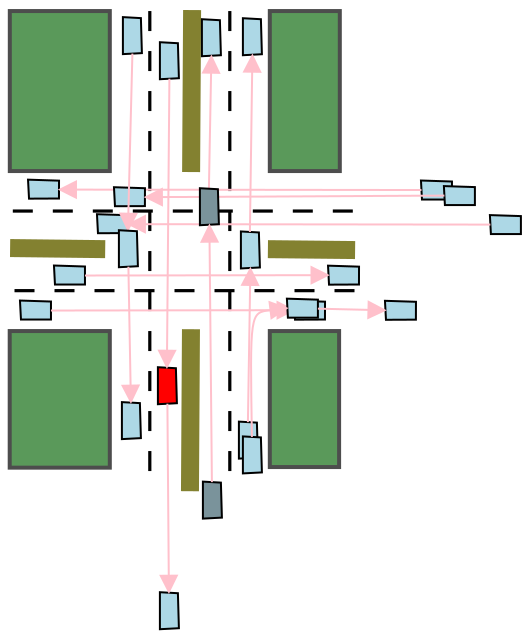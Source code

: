 <?xml version="1.0" encoding="UTF-8"?>
<dia:diagram xmlns:dia="http://www.lysator.liu.se/~alla/dia/">
  <dia:layer name="Background" visible="true">
    <dia:object type="Standard - Line" version="0" id="O0">
      <dia:attribute name="obj_pos">
        <dia:point val="10.985,0.005"/>
      </dia:attribute>
      <dia:attribute name="obj_bb">
        <dia:rectangle val="10.905,-0.075;11.065,23.085"/>
      </dia:attribute>
      <dia:attribute name="conn_endpoints">
        <dia:point val="10.985,0.005"/>
        <dia:point val="10.985,23.005"/>
      </dia:attribute>
      <dia:attribute name="numcp">
        <dia:int val="1"/>
      </dia:attribute>
      <dia:attribute name="line_width">
        <dia:real val="0.16"/>
      </dia:attribute>
      <dia:attribute name="line_style">
        <dia:enum val="1"/>
      </dia:attribute>
    </dia:object>
    <dia:object type="Standard - Line" version="0" id="O1">
      <dia:attribute name="obj_pos">
        <dia:point val="0.135,10.005"/>
      </dia:attribute>
      <dia:attribute name="obj_bb">
        <dia:rectangle val="0.055,9.925;17.215,10.085"/>
      </dia:attribute>
      <dia:attribute name="conn_endpoints">
        <dia:point val="0.135,10.005"/>
        <dia:point val="17.135,10.005"/>
      </dia:attribute>
      <dia:attribute name="numcp">
        <dia:int val="1"/>
      </dia:attribute>
      <dia:attribute name="line_width">
        <dia:real val="0.16"/>
      </dia:attribute>
      <dia:attribute name="line_style">
        <dia:enum val="1"/>
      </dia:attribute>
    </dia:object>
    <dia:object type="Standard - Line" version="0" id="O2">
      <dia:attribute name="obj_pos">
        <dia:point val="6.985,0.005"/>
      </dia:attribute>
      <dia:attribute name="obj_bb">
        <dia:rectangle val="6.905,-0.075;7.065,23.085"/>
      </dia:attribute>
      <dia:attribute name="conn_endpoints">
        <dia:point val="6.985,0.005"/>
        <dia:point val="6.985,23.005"/>
      </dia:attribute>
      <dia:attribute name="numcp">
        <dia:int val="1"/>
      </dia:attribute>
      <dia:attribute name="line_width">
        <dia:real val="0.16"/>
      </dia:attribute>
      <dia:attribute name="line_style">
        <dia:enum val="1"/>
      </dia:attribute>
    </dia:object>
    <dia:object type="Standard - Line" version="0" id="O3">
      <dia:attribute name="obj_pos">
        <dia:point val="0.22,13.985"/>
      </dia:attribute>
      <dia:attribute name="obj_bb">
        <dia:rectangle val="0.14,13.905;17.3,14.065"/>
      </dia:attribute>
      <dia:attribute name="conn_endpoints">
        <dia:point val="0.22,13.985"/>
        <dia:point val="17.22,13.985"/>
      </dia:attribute>
      <dia:attribute name="numcp">
        <dia:int val="1"/>
      </dia:attribute>
      <dia:attribute name="line_width">
        <dia:real val="0.16"/>
      </dia:attribute>
      <dia:attribute name="line_style">
        <dia:enum val="1"/>
      </dia:attribute>
    </dia:object>
    <dia:object type="Standard - Box" version="0" id="O4">
      <dia:attribute name="obj_pos">
        <dia:point val="-0.015,0.005"/>
      </dia:attribute>
      <dia:attribute name="obj_bb">
        <dia:rectangle val="-0.115,-0.095;5.085,8.105"/>
      </dia:attribute>
      <dia:attribute name="elem_corner">
        <dia:point val="-0.015,0.005"/>
      </dia:attribute>
      <dia:attribute name="elem_width">
        <dia:real val="5"/>
      </dia:attribute>
      <dia:attribute name="elem_height">
        <dia:real val="8"/>
      </dia:attribute>
      <dia:attribute name="border_width">
        <dia:real val="0.2"/>
      </dia:attribute>
      <dia:attribute name="border_color">
        <dia:color val="#4d4d4d"/>
      </dia:attribute>
      <dia:attribute name="inner_color">
        <dia:color val="#5a995a"/>
      </dia:attribute>
      <dia:attribute name="show_background">
        <dia:boolean val="true"/>
      </dia:attribute>
    </dia:object>
    <dia:object type="Standard - Box" version="0" id="O5">
      <dia:attribute name="obj_pos">
        <dia:point val="-0.02,16.005"/>
      </dia:attribute>
      <dia:attribute name="obj_bb">
        <dia:rectangle val="-0.12,15.905;5.085,22.935"/>
      </dia:attribute>
      <dia:attribute name="elem_corner">
        <dia:point val="-0.02,16.005"/>
      </dia:attribute>
      <dia:attribute name="elem_width">
        <dia:real val="5.005"/>
      </dia:attribute>
      <dia:attribute name="elem_height">
        <dia:real val="6.83"/>
      </dia:attribute>
      <dia:attribute name="border_width">
        <dia:real val="0.2"/>
      </dia:attribute>
      <dia:attribute name="border_color">
        <dia:color val="#4d4d4d"/>
      </dia:attribute>
      <dia:attribute name="inner_color">
        <dia:color val="#5a995a"/>
      </dia:attribute>
      <dia:attribute name="show_background">
        <dia:boolean val="true"/>
      </dia:attribute>
    </dia:object>
    <dia:object type="Standard - Box" version="0" id="O6">
      <dia:attribute name="obj_pos">
        <dia:point val="12.985,16.005"/>
      </dia:attribute>
      <dia:attribute name="obj_bb">
        <dia:rectangle val="12.885,15.905;16.55,22.905"/>
      </dia:attribute>
      <dia:attribute name="elem_corner">
        <dia:point val="12.985,16.005"/>
      </dia:attribute>
      <dia:attribute name="elem_width">
        <dia:real val="3.465"/>
      </dia:attribute>
      <dia:attribute name="elem_height">
        <dia:real val="6.8"/>
      </dia:attribute>
      <dia:attribute name="border_width">
        <dia:real val="0.2"/>
      </dia:attribute>
      <dia:attribute name="border_color">
        <dia:color val="#4d4d4d"/>
      </dia:attribute>
      <dia:attribute name="inner_color">
        <dia:color val="#5a995a"/>
      </dia:attribute>
      <dia:attribute name="show_background">
        <dia:boolean val="true"/>
      </dia:attribute>
    </dia:object>
    <dia:object type="Standard - Box" version="0" id="O7">
      <dia:attribute name="obj_pos">
        <dia:point val="12.985,0.005"/>
      </dia:attribute>
      <dia:attribute name="obj_bb">
        <dia:rectangle val="12.885,-0.095;16.585,8.105"/>
      </dia:attribute>
      <dia:attribute name="elem_corner">
        <dia:point val="12.985,0.005"/>
      </dia:attribute>
      <dia:attribute name="elem_width">
        <dia:real val="3.5"/>
      </dia:attribute>
      <dia:attribute name="elem_height">
        <dia:real val="8"/>
      </dia:attribute>
      <dia:attribute name="border_width">
        <dia:real val="0.2"/>
      </dia:attribute>
      <dia:attribute name="border_color">
        <dia:color val="#4d4d4d"/>
      </dia:attribute>
      <dia:attribute name="inner_color">
        <dia:color val="#5a995a"/>
      </dia:attribute>
      <dia:attribute name="show_background">
        <dia:boolean val="true"/>
      </dia:attribute>
    </dia:object>
    <dia:group>
      <dia:object type="Standard - Line" version="0" id="O8">
        <dia:attribute name="obj_pos">
          <dia:point val="12.89,11.91"/>
        </dia:attribute>
        <dia:attribute name="obj_bb">
          <dia:rectangle val="12.435,11.455;17.705,12.41"/>
        </dia:attribute>
        <dia:attribute name="conn_endpoints">
          <dia:point val="12.89,11.91"/>
          <dia:point val="17.25,11.955"/>
        </dia:attribute>
        <dia:attribute name="numcp">
          <dia:int val="1"/>
        </dia:attribute>
        <dia:attribute name="line_color">
          <dia:color val="#838130"/>
        </dia:attribute>
        <dia:attribute name="line_width">
          <dia:real val="0.9"/>
        </dia:attribute>
      </dia:object>
      <dia:object type="Standard - Line" version="0" id="O9">
        <dia:attribute name="obj_pos">
          <dia:point val="0,11.855"/>
        </dia:attribute>
        <dia:attribute name="obj_bb">
          <dia:rectangle val="-0.455,11.4;5.21,12.365"/>
        </dia:attribute>
        <dia:attribute name="conn_endpoints">
          <dia:point val="0,11.855"/>
          <dia:point val="4.755,11.91"/>
        </dia:attribute>
        <dia:attribute name="numcp">
          <dia:int val="1"/>
        </dia:attribute>
        <dia:attribute name="line_color">
          <dia:color val="#838130"/>
        </dia:attribute>
        <dia:attribute name="line_width">
          <dia:real val="0.9"/>
        </dia:attribute>
      </dia:object>
      <dia:object type="Standard - Line" version="0" id="O10">
        <dia:attribute name="obj_pos">
          <dia:point val="9.1,-0.045"/>
        </dia:attribute>
        <dia:attribute name="obj_bb">
          <dia:rectangle val="8.597,-0.498;9.553,8.508"/>
        </dia:attribute>
        <dia:attribute name="conn_endpoints">
          <dia:point val="9.1,-0.045"/>
          <dia:point val="9.05,8.055"/>
        </dia:attribute>
        <dia:attribute name="numcp">
          <dia:int val="1"/>
        </dia:attribute>
        <dia:attribute name="line_color">
          <dia:color val="#838130"/>
        </dia:attribute>
        <dia:attribute name="line_width">
          <dia:real val="0.9"/>
        </dia:attribute>
      </dia:object>
      <dia:object type="Standard - Line" version="0" id="O11">
        <dia:attribute name="obj_pos">
          <dia:point val="9.043,15.913"/>
        </dia:attribute>
        <dia:attribute name="obj_bb">
          <dia:rectangle val="8.54,15.46;9.496,24.466"/>
        </dia:attribute>
        <dia:attribute name="conn_endpoints">
          <dia:point val="9.043,15.913"/>
          <dia:point val="8.993,24.013"/>
        </dia:attribute>
        <dia:attribute name="numcp">
          <dia:int val="1"/>
        </dia:attribute>
        <dia:attribute name="line_color">
          <dia:color val="#838130"/>
        </dia:attribute>
        <dia:attribute name="line_width">
          <dia:real val="0.9"/>
        </dia:attribute>
      </dia:object>
    </dia:group>
  </dia:layer>
  <dia:layer name="east-west" visible="true">
    <dia:object type="Standard - Polygon" version="0" id="O12">
      <dia:attribute name="obj_pos">
        <dia:point val="2.043,14.529"/>
      </dia:attribute>
      <dia:attribute name="obj_bb">
        <dia:rectangle val="0.44,14.428;2.093,15.479"/>
      </dia:attribute>
      <dia:attribute name="poly_points">
        <dia:point val="2.043,14.529"/>
        <dia:point val="2.043,15.429"/>
        <dia:point val="0.543,15.429"/>
        <dia:point val="0.493,14.479"/>
      </dia:attribute>
      <dia:attribute name="inner_color">
        <dia:color val="#add8e6"/>
      </dia:attribute>
      <dia:attribute name="show_background">
        <dia:boolean val="true"/>
      </dia:attribute>
    </dia:object>
    <dia:object type="Standard - Polygon" version="0" id="O13">
      <dia:attribute name="obj_pos">
        <dia:point val="15.746,14.536"/>
      </dia:attribute>
      <dia:attribute name="obj_bb">
        <dia:rectangle val="14.143,14.434;15.796,15.486"/>
      </dia:attribute>
      <dia:attribute name="poly_points">
        <dia:point val="15.746,14.536"/>
        <dia:point val="15.743,15.429"/>
        <dia:point val="14.246,15.436"/>
        <dia:point val="14.196,14.486"/>
      </dia:attribute>
      <dia:attribute name="inner_color">
        <dia:color val="#add8e6"/>
      </dia:attribute>
      <dia:attribute name="show_background">
        <dia:boolean val="true"/>
      </dia:attribute>
    </dia:object>
    <dia:object type="Standard - Line" version="0" id="O14">
      <dia:attribute name="obj_pos">
        <dia:point val="2.043,14.979"/>
      </dia:attribute>
      <dia:attribute name="obj_bb">
        <dia:rectangle val="1.993,14.161;14.272,15.761"/>
      </dia:attribute>
      <dia:attribute name="conn_endpoints">
        <dia:point val="2.043,14.979"/>
        <dia:point val="14.221,14.961"/>
      </dia:attribute>
      <dia:attribute name="numcp">
        <dia:int val="1"/>
      </dia:attribute>
      <dia:attribute name="line_color">
        <dia:color val="#ffc0cb"/>
      </dia:attribute>
      <dia:attribute name="end_arrow">
        <dia:enum val="3"/>
      </dia:attribute>
      <dia:attribute name="end_arrow_length">
        <dia:real val="0.8"/>
      </dia:attribute>
      <dia:attribute name="end_arrow_width">
        <dia:real val="0.8"/>
      </dia:attribute>
      <dia:connections>
        <dia:connection handle="0" to="O12" connection="1"/>
        <dia:connection handle="1" to="O13" connection="5"/>
      </dia:connections>
    </dia:object>
    <dia:object type="Standard - Polygon" version="0" id="O15">
      <dia:attribute name="obj_pos">
        <dia:point val="3.743,12.778"/>
      </dia:attribute>
      <dia:attribute name="obj_bb">
        <dia:rectangle val="2.14,12.677;3.793,13.728"/>
      </dia:attribute>
      <dia:attribute name="poly_points">
        <dia:point val="3.743,12.778"/>
        <dia:point val="3.743,13.678"/>
        <dia:point val="2.243,13.678"/>
        <dia:point val="2.193,12.728"/>
      </dia:attribute>
      <dia:attribute name="inner_color">
        <dia:color val="#add8e6"/>
      </dia:attribute>
      <dia:attribute name="show_background">
        <dia:boolean val="true"/>
      </dia:attribute>
    </dia:object>
    <dia:object type="Standard - Polygon" version="0" id="O16">
      <dia:attribute name="obj_pos">
        <dia:point val="17.446,12.785"/>
      </dia:attribute>
      <dia:attribute name="obj_bb">
        <dia:rectangle val="15.843,12.683;17.496,13.735"/>
      </dia:attribute>
      <dia:attribute name="poly_points">
        <dia:point val="17.446,12.785"/>
        <dia:point val="17.443,13.678"/>
        <dia:point val="15.946,13.685"/>
        <dia:point val="15.896,12.735"/>
      </dia:attribute>
      <dia:attribute name="inner_color">
        <dia:color val="#add8e6"/>
      </dia:attribute>
      <dia:attribute name="show_background">
        <dia:boolean val="true"/>
      </dia:attribute>
    </dia:object>
    <dia:object type="Standard - Line" version="0" id="O17">
      <dia:attribute name="obj_pos">
        <dia:point val="3.743,13.228"/>
      </dia:attribute>
      <dia:attribute name="obj_bb">
        <dia:rectangle val="3.693,12.41;15.972,14.01"/>
      </dia:attribute>
      <dia:attribute name="conn_endpoints">
        <dia:point val="3.743,13.228"/>
        <dia:point val="15.921,13.21"/>
      </dia:attribute>
      <dia:attribute name="numcp">
        <dia:int val="1"/>
      </dia:attribute>
      <dia:attribute name="line_color">
        <dia:color val="#ffc0cb"/>
      </dia:attribute>
      <dia:attribute name="end_arrow">
        <dia:enum val="3"/>
      </dia:attribute>
      <dia:attribute name="end_arrow_length">
        <dia:real val="0.8"/>
      </dia:attribute>
      <dia:attribute name="end_arrow_width">
        <dia:real val="0.8"/>
      </dia:attribute>
      <dia:connections>
        <dia:connection handle="0" to="O15" connection="1"/>
        <dia:connection handle="1" to="O16" connection="5"/>
      </dia:connections>
    </dia:object>
    <dia:object type="Standard - Polygon" version="0" id="O18">
      <dia:attribute name="obj_pos">
        <dia:point val="22.093,8.528"/>
      </dia:attribute>
      <dia:attribute name="obj_bb">
        <dia:rectangle val="20.49,8.427;22.143,9.478"/>
      </dia:attribute>
      <dia:attribute name="poly_points">
        <dia:point val="22.093,8.528"/>
        <dia:point val="22.093,9.428"/>
        <dia:point val="20.593,9.428"/>
        <dia:point val="20.543,8.478"/>
      </dia:attribute>
      <dia:attribute name="inner_color">
        <dia:color val="#add8e6"/>
      </dia:attribute>
      <dia:attribute name="show_background">
        <dia:boolean val="true"/>
      </dia:attribute>
    </dia:object>
    <dia:object type="Standard - Polygon" version="0" id="O19">
      <dia:attribute name="obj_pos">
        <dia:point val="2.446,8.485"/>
      </dia:attribute>
      <dia:attribute name="obj_bb">
        <dia:rectangle val="0.843,8.383;2.496,9.435"/>
      </dia:attribute>
      <dia:attribute name="poly_points">
        <dia:point val="2.446,8.485"/>
        <dia:point val="2.443,9.378"/>
        <dia:point val="0.946,9.385"/>
        <dia:point val="0.896,8.435"/>
      </dia:attribute>
      <dia:attribute name="inner_color">
        <dia:color val="#add8e6"/>
      </dia:attribute>
      <dia:attribute name="show_background">
        <dia:boolean val="true"/>
      </dia:attribute>
    </dia:object>
    <dia:object type="Standard - Line" version="0" id="O20">
      <dia:attribute name="obj_pos">
        <dia:point val="20.568,8.953"/>
      </dia:attribute>
      <dia:attribute name="obj_bb">
        <dia:rectangle val="2.393,8.132;20.618,9.732"/>
      </dia:attribute>
      <dia:attribute name="conn_endpoints">
        <dia:point val="20.568,8.953"/>
        <dia:point val="2.444,8.932"/>
      </dia:attribute>
      <dia:attribute name="numcp">
        <dia:int val="1"/>
      </dia:attribute>
      <dia:attribute name="line_color">
        <dia:color val="#ffc0cb"/>
      </dia:attribute>
      <dia:attribute name="end_arrow">
        <dia:enum val="3"/>
      </dia:attribute>
      <dia:attribute name="end_arrow_length">
        <dia:real val="0.8"/>
      </dia:attribute>
      <dia:attribute name="end_arrow_width">
        <dia:real val="0.8"/>
      </dia:attribute>
      <dia:connections>
        <dia:connection handle="0" to="O18" connection="5"/>
        <dia:connection handle="1" to="O19" connection="1"/>
      </dia:connections>
    </dia:object>
    <dia:object type="Standard - Polygon" version="0" id="O21">
      <dia:attribute name="obj_pos">
        <dia:point val="25.54,10.257"/>
      </dia:attribute>
      <dia:attribute name="obj_bb">
        <dia:rectangle val="23.937,10.155;25.59,11.207"/>
      </dia:attribute>
      <dia:attribute name="poly_points">
        <dia:point val="25.54,10.257"/>
        <dia:point val="25.54,11.157"/>
        <dia:point val="24.04,11.157"/>
        <dia:point val="23.99,10.207"/>
      </dia:attribute>
      <dia:attribute name="inner_color">
        <dia:color val="#add8e6"/>
      </dia:attribute>
      <dia:attribute name="show_background">
        <dia:boolean val="true"/>
      </dia:attribute>
    </dia:object>
    <dia:object type="Standard - Polygon" version="0" id="O22">
      <dia:attribute name="obj_pos">
        <dia:point val="5.893,10.213"/>
      </dia:attribute>
      <dia:attribute name="obj_bb">
        <dia:rectangle val="4.29,10.112;5.943,11.164"/>
      </dia:attribute>
      <dia:attribute name="poly_points">
        <dia:point val="5.893,10.213"/>
        <dia:point val="5.89,11.107"/>
        <dia:point val="4.393,11.113"/>
        <dia:point val="4.343,10.163"/>
      </dia:attribute>
      <dia:attribute name="inner_color">
        <dia:color val="#add8e6"/>
      </dia:attribute>
      <dia:attribute name="show_background">
        <dia:boolean val="true"/>
      </dia:attribute>
    </dia:object>
    <dia:object type="Standard - Line" version="0" id="O23">
      <dia:attribute name="obj_pos">
        <dia:point val="24.015,10.682"/>
      </dia:attribute>
      <dia:attribute name="obj_bb">
        <dia:rectangle val="5.84,9.86;24.065,11.46"/>
      </dia:attribute>
      <dia:attribute name="conn_endpoints">
        <dia:point val="24.015,10.682"/>
        <dia:point val="5.891,10.66"/>
      </dia:attribute>
      <dia:attribute name="numcp">
        <dia:int val="1"/>
      </dia:attribute>
      <dia:attribute name="line_color">
        <dia:color val="#ffc0cb"/>
      </dia:attribute>
      <dia:attribute name="end_arrow">
        <dia:enum val="3"/>
      </dia:attribute>
      <dia:attribute name="end_arrow_length">
        <dia:real val="0.8"/>
      </dia:attribute>
      <dia:attribute name="end_arrow_width">
        <dia:real val="0.8"/>
      </dia:attribute>
      <dia:connections>
        <dia:connection handle="0" to="O21" connection="5"/>
        <dia:connection handle="1" to="O22" connection="1"/>
      </dia:connections>
    </dia:object>
    <dia:object type="Standard - Polygon" version="0" id="O24">
      <dia:attribute name="obj_pos">
        <dia:point val="23.24,8.807"/>
      </dia:attribute>
      <dia:attribute name="obj_bb">
        <dia:rectangle val="21.637,8.705;23.29,9.757"/>
      </dia:attribute>
      <dia:attribute name="poly_points">
        <dia:point val="23.24,8.807"/>
        <dia:point val="23.24,9.707"/>
        <dia:point val="21.74,9.707"/>
        <dia:point val="21.69,8.757"/>
      </dia:attribute>
      <dia:attribute name="inner_color">
        <dia:color val="#add8e6"/>
      </dia:attribute>
      <dia:attribute name="show_background">
        <dia:boolean val="true"/>
      </dia:attribute>
    </dia:object>
    <dia:object type="Standard - Polygon" version="0" id="O25">
      <dia:attribute name="obj_pos">
        <dia:point val="6.743,8.863"/>
      </dia:attribute>
      <dia:attribute name="obj_bb">
        <dia:rectangle val="5.14,8.762;6.793,9.814"/>
      </dia:attribute>
      <dia:attribute name="poly_points">
        <dia:point val="6.743,8.863"/>
        <dia:point val="6.74,9.757"/>
        <dia:point val="5.243,9.763"/>
        <dia:point val="5.193,8.813"/>
      </dia:attribute>
      <dia:attribute name="inner_color">
        <dia:color val="#add8e6"/>
      </dia:attribute>
      <dia:attribute name="show_background">
        <dia:boolean val="true"/>
      </dia:attribute>
    </dia:object>
    <dia:object type="Standard - Line" version="0" id="O26">
      <dia:attribute name="obj_pos">
        <dia:point val="21.715,9.232"/>
      </dia:attribute>
      <dia:attribute name="obj_bb">
        <dia:rectangle val="6.687,8.51;21.765,10.11"/>
      </dia:attribute>
      <dia:attribute name="conn_endpoints">
        <dia:point val="21.715,9.232"/>
        <dia:point val="6.741,9.31"/>
      </dia:attribute>
      <dia:attribute name="numcp">
        <dia:int val="1"/>
      </dia:attribute>
      <dia:attribute name="line_color">
        <dia:color val="#ffc0cb"/>
      </dia:attribute>
      <dia:attribute name="end_arrow">
        <dia:enum val="3"/>
      </dia:attribute>
      <dia:attribute name="end_arrow_length">
        <dia:real val="0.8"/>
      </dia:attribute>
      <dia:attribute name="end_arrow_width">
        <dia:real val="0.8"/>
      </dia:attribute>
      <dia:connections>
        <dia:connection handle="0" to="O24" connection="5"/>
        <dia:connection handle="1" to="O25" connection="1"/>
      </dia:connections>
    </dia:object>
  </dia:layer>
  <dia:layer name="north-south" visible="true">
    <dia:object type="Standard - Polygon" version="0" id="O27">
      <dia:attribute name="obj_pos">
        <dia:point val="5.64,0.308"/>
      </dia:attribute>
      <dia:attribute name="obj_bb">
        <dia:rectangle val="5.59,0.255;6.642,2.211"/>
      </dia:attribute>
      <dia:attribute name="poly_points">
        <dia:point val="5.64,0.308"/>
        <dia:point val="6.54,0.358"/>
        <dia:point val="6.59,2.108"/>
        <dia:point val="5.64,2.158"/>
      </dia:attribute>
      <dia:attribute name="inner_color">
        <dia:color val="#add8e6"/>
      </dia:attribute>
      <dia:attribute name="show_background">
        <dia:boolean val="true"/>
      </dia:attribute>
    </dia:object>
    <dia:object type="Standard - Polygon" version="0" id="O28">
      <dia:attribute name="obj_pos">
        <dia:point val="5.59,19.558"/>
      </dia:attribute>
      <dia:attribute name="obj_bb">
        <dia:rectangle val="5.54,19.505;6.592,21.461"/>
      </dia:attribute>
      <dia:attribute name="poly_points">
        <dia:point val="5.59,19.558"/>
        <dia:point val="6.49,19.608"/>
        <dia:point val="6.54,21.358"/>
        <dia:point val="5.59,21.408"/>
      </dia:attribute>
      <dia:attribute name="inner_color">
        <dia:color val="#add8e6"/>
      </dia:attribute>
      <dia:attribute name="show_background">
        <dia:boolean val="true"/>
      </dia:attribute>
    </dia:object>
    <dia:object type="Standard - Line" version="0" id="O29">
      <dia:attribute name="obj_pos">
        <dia:point val="6.115,2.133"/>
      </dia:attribute>
      <dia:attribute name="obj_bb">
        <dia:rectangle val="5.089,2.082;6.691,11.058"/>
      </dia:attribute>
      <dia:attribute name="conn_endpoints">
        <dia:point val="6.115,2.133"/>
        <dia:point val="5.89,10.988"/>
      </dia:attribute>
      <dia:attribute name="numcp">
        <dia:int val="1"/>
      </dia:attribute>
      <dia:attribute name="line_color">
        <dia:color val="#ffc0cb"/>
      </dia:attribute>
      <dia:attribute name="end_arrow">
        <dia:enum val="3"/>
      </dia:attribute>
      <dia:attribute name="end_arrow_length">
        <dia:real val="0.8"/>
      </dia:attribute>
      <dia:attribute name="end_arrow_width">
        <dia:real val="0.8"/>
      </dia:attribute>
      <dia:connections>
        <dia:connection handle="0" to="O27" connection="5"/>
        <dia:connection handle="1" to="O43" connection="1"/>
      </dia:connections>
    </dia:object>
    <dia:object type="Standard - Polygon" version="0" id="O30">
      <dia:attribute name="obj_pos">
        <dia:point val="7.49,1.563"/>
      </dia:attribute>
      <dia:attribute name="obj_bb">
        <dia:rectangle val="7.44,1.51;8.492,3.466"/>
      </dia:attribute>
      <dia:attribute name="poly_points">
        <dia:point val="7.49,1.563"/>
        <dia:point val="8.39,1.613"/>
        <dia:point val="8.44,3.363"/>
        <dia:point val="7.49,3.413"/>
      </dia:attribute>
      <dia:attribute name="inner_color">
        <dia:color val="#add8e6"/>
      </dia:attribute>
      <dia:attribute name="show_background">
        <dia:boolean val="true"/>
      </dia:attribute>
    </dia:object>
    <dia:object type="Standard - Polygon" version="0" id="O31">
      <dia:attribute name="obj_pos">
        <dia:point val="7.39,17.813"/>
      </dia:attribute>
      <dia:attribute name="obj_bb">
        <dia:rectangle val="7.34,17.76;8.392,19.716"/>
      </dia:attribute>
      <dia:attribute name="poly_points">
        <dia:point val="7.39,17.813"/>
        <dia:point val="8.29,17.863"/>
        <dia:point val="8.34,19.613"/>
        <dia:point val="7.39,19.663"/>
      </dia:attribute>
      <dia:attribute name="inner_color">
        <dia:color val="#ff0000"/>
      </dia:attribute>
      <dia:attribute name="show_background">
        <dia:boolean val="true"/>
      </dia:attribute>
    </dia:object>
    <dia:object type="Standard - Line" version="0" id="O32">
      <dia:attribute name="obj_pos">
        <dia:point val="7.965,3.388"/>
      </dia:attribute>
      <dia:attribute name="obj_bb">
        <dia:rectangle val="7.04,3.337;8.641,17.895"/>
      </dia:attribute>
      <dia:attribute name="conn_endpoints">
        <dia:point val="7.965,3.388"/>
        <dia:point val="7.84,17.838"/>
      </dia:attribute>
      <dia:attribute name="numcp">
        <dia:int val="1"/>
      </dia:attribute>
      <dia:attribute name="line_color">
        <dia:color val="#ffc0cb"/>
      </dia:attribute>
      <dia:attribute name="end_arrow">
        <dia:enum val="3"/>
      </dia:attribute>
      <dia:attribute name="end_arrow_length">
        <dia:real val="0.8"/>
      </dia:attribute>
      <dia:attribute name="end_arrow_width">
        <dia:real val="0.8"/>
      </dia:attribute>
      <dia:connections>
        <dia:connection handle="0" to="O30" connection="5"/>
        <dia:connection handle="1" to="O31" connection="1"/>
      </dia:connections>
    </dia:object>
    <dia:object type="Standard - Polygon" version="0" id="O33">
      <dia:attribute name="obj_pos">
        <dia:point val="7.49,29.063"/>
      </dia:attribute>
      <dia:attribute name="obj_bb">
        <dia:rectangle val="7.44,29.01;8.491,30.966"/>
      </dia:attribute>
      <dia:attribute name="poly_points">
        <dia:point val="7.49,29.063"/>
        <dia:point val="8.39,29.113"/>
        <dia:point val="8.44,30.863"/>
        <dia:point val="7.49,30.913"/>
      </dia:attribute>
      <dia:attribute name="inner_color">
        <dia:color val="#add8e6"/>
      </dia:attribute>
      <dia:attribute name="show_background">
        <dia:boolean val="true"/>
      </dia:attribute>
    </dia:object>
    <dia:object type="Standard - Line" version="0" id="O34">
      <dia:attribute name="obj_pos">
        <dia:point val="7.865,19.638"/>
      </dia:attribute>
      <dia:attribute name="obj_bb">
        <dia:rectangle val="7.14,19.587;8.74,29.144"/>
      </dia:attribute>
      <dia:attribute name="conn_endpoints">
        <dia:point val="7.865,19.638"/>
        <dia:point val="7.94,29.088"/>
      </dia:attribute>
      <dia:attribute name="numcp">
        <dia:int val="1"/>
      </dia:attribute>
      <dia:attribute name="line_color">
        <dia:color val="#ffc0cb"/>
      </dia:attribute>
      <dia:attribute name="end_arrow">
        <dia:enum val="3"/>
      </dia:attribute>
      <dia:attribute name="end_arrow_length">
        <dia:real val="0.8"/>
      </dia:attribute>
      <dia:attribute name="end_arrow_width">
        <dia:real val="0.8"/>
      </dia:attribute>
      <dia:connections>
        <dia:connection handle="0" to="O31" connection="5"/>
        <dia:connection handle="1" to="O33" connection="1"/>
      </dia:connections>
    </dia:object>
    <dia:object type="Standard - Polygon" version="0" id="O35">
      <dia:attribute name="obj_pos">
        <dia:point val="11.54,11.025"/>
      </dia:attribute>
      <dia:attribute name="obj_bb">
        <dia:rectangle val="11.49,10.972;12.541,12.928"/>
      </dia:attribute>
      <dia:attribute name="poly_points">
        <dia:point val="11.54,11.025"/>
        <dia:point val="12.44,11.075"/>
        <dia:point val="12.49,12.825"/>
        <dia:point val="11.54,12.875"/>
      </dia:attribute>
      <dia:attribute name="inner_color">
        <dia:color val="#add8e6"/>
      </dia:attribute>
      <dia:attribute name="show_background">
        <dia:boolean val="true"/>
      </dia:attribute>
    </dia:object>
    <dia:object type="Standard - Polygon" version="0" id="O36">
      <dia:attribute name="obj_pos">
        <dia:point val="11.64,0.363"/>
      </dia:attribute>
      <dia:attribute name="obj_bb">
        <dia:rectangle val="11.59,0.31;12.641,2.266"/>
      </dia:attribute>
      <dia:attribute name="poly_points">
        <dia:point val="11.64,0.363"/>
        <dia:point val="12.54,0.413"/>
        <dia:point val="12.59,2.163"/>
        <dia:point val="11.64,2.213"/>
      </dia:attribute>
      <dia:attribute name="inner_color">
        <dia:color val="#add8e6"/>
      </dia:attribute>
      <dia:attribute name="show_background">
        <dia:boolean val="true"/>
      </dia:attribute>
    </dia:object>
    <dia:object type="Standard - Line" version="0" id="O37">
      <dia:attribute name="obj_pos">
        <dia:point val="11.99,11.05"/>
      </dia:attribute>
      <dia:attribute name="obj_bb">
        <dia:rectangle val="11.314,2.127;12.916,11.101"/>
      </dia:attribute>
      <dia:attribute name="conn_endpoints">
        <dia:point val="11.99,11.05"/>
        <dia:point val="12.115,2.188"/>
      </dia:attribute>
      <dia:attribute name="numcp">
        <dia:int val="1"/>
      </dia:attribute>
      <dia:attribute name="line_color">
        <dia:color val="#ffc0cb"/>
      </dia:attribute>
      <dia:attribute name="end_arrow">
        <dia:enum val="3"/>
      </dia:attribute>
      <dia:attribute name="end_arrow_length">
        <dia:real val="0.8"/>
      </dia:attribute>
      <dia:attribute name="end_arrow_width">
        <dia:real val="0.8"/>
      </dia:attribute>
      <dia:connections>
        <dia:connection handle="0" to="O35" connection="1"/>
        <dia:connection handle="1" to="O36" connection="5"/>
      </dia:connections>
    </dia:object>
    <dia:object type="Standard - Polygon" version="0" id="O38">
      <dia:attribute name="obj_pos">
        <dia:point val="11.44,20.533"/>
      </dia:attribute>
      <dia:attribute name="obj_bb">
        <dia:rectangle val="11.39,20.48;12.441,22.436"/>
      </dia:attribute>
      <dia:attribute name="poly_points">
        <dia:point val="11.44,20.533"/>
        <dia:point val="12.34,20.583"/>
        <dia:point val="12.39,22.333"/>
        <dia:point val="11.44,22.383"/>
      </dia:attribute>
      <dia:attribute name="inner_color">
        <dia:color val="#add8e6"/>
      </dia:attribute>
      <dia:attribute name="show_background">
        <dia:boolean val="true"/>
      </dia:attribute>
    </dia:object>
    <dia:object type="Standard - Line" version="0" id="O39">
      <dia:attribute name="obj_pos">
        <dia:point val="11.89,20.558"/>
      </dia:attribute>
      <dia:attribute name="obj_bb">
        <dia:rectangle val="11.214,12.787;12.816,20.609"/>
      </dia:attribute>
      <dia:attribute name="conn_endpoints">
        <dia:point val="11.89,20.558"/>
        <dia:point val="12.015,12.85"/>
      </dia:attribute>
      <dia:attribute name="numcp">
        <dia:int val="1"/>
      </dia:attribute>
      <dia:attribute name="line_color">
        <dia:color val="#ffc0cb"/>
      </dia:attribute>
      <dia:attribute name="end_arrow">
        <dia:enum val="3"/>
      </dia:attribute>
      <dia:attribute name="end_arrow_length">
        <dia:real val="0.8"/>
      </dia:attribute>
      <dia:attribute name="end_arrow_width">
        <dia:real val="0.8"/>
      </dia:attribute>
      <dia:connections>
        <dia:connection handle="0" to="O38" connection="1"/>
        <dia:connection handle="1" to="O35" connection="5"/>
      </dia:connections>
    </dia:object>
    <dia:object type="Standard - Polygon" version="0" id="O40">
      <dia:attribute name="obj_pos">
        <dia:point val="9.59,0.413"/>
      </dia:attribute>
      <dia:attribute name="obj_bb">
        <dia:rectangle val="9.54,0.36;10.591,2.316"/>
      </dia:attribute>
      <dia:attribute name="poly_points">
        <dia:point val="9.59,0.413"/>
        <dia:point val="10.49,0.463"/>
        <dia:point val="10.54,2.213"/>
        <dia:point val="9.59,2.263"/>
      </dia:attribute>
      <dia:attribute name="inner_color">
        <dia:color val="#add8e6"/>
      </dia:attribute>
      <dia:attribute name="show_background">
        <dia:boolean val="true"/>
      </dia:attribute>
    </dia:object>
    <dia:object type="Standard - Polygon" version="0" id="O41">
      <dia:attribute name="obj_pos">
        <dia:point val="9.64,23.533"/>
      </dia:attribute>
      <dia:attribute name="obj_bb">
        <dia:rectangle val="9.59,23.48;10.641,25.436"/>
      </dia:attribute>
      <dia:attribute name="poly_points">
        <dia:point val="9.64,23.533"/>
        <dia:point val="10.54,23.583"/>
        <dia:point val="10.59,25.333"/>
        <dia:point val="9.64,25.383"/>
      </dia:attribute>
      <dia:attribute name="inner_color">
        <dia:color val="#7a939b"/>
      </dia:attribute>
      <dia:attribute name="show_background">
        <dia:boolean val="true"/>
      </dia:attribute>
    </dia:object>
    <dia:object type="Standard - Line" version="0" id="O42">
      <dia:attribute name="obj_pos">
        <dia:point val="9.94,8.888"/>
      </dia:attribute>
      <dia:attribute name="obj_bb">
        <dia:rectangle val="9.264,2.173;10.866,8.939"/>
      </dia:attribute>
      <dia:attribute name="conn_endpoints">
        <dia:point val="9.94,8.888"/>
        <dia:point val="10.065,2.238"/>
      </dia:attribute>
      <dia:attribute name="numcp">
        <dia:int val="1"/>
      </dia:attribute>
      <dia:attribute name="line_color">
        <dia:color val="#ffc0cb"/>
      </dia:attribute>
      <dia:attribute name="end_arrow">
        <dia:enum val="3"/>
      </dia:attribute>
      <dia:attribute name="end_arrow_length">
        <dia:real val="0.8"/>
      </dia:attribute>
      <dia:attribute name="end_arrow_width">
        <dia:real val="0.8"/>
      </dia:attribute>
      <dia:connections>
        <dia:connection handle="0" to="O44" connection="1"/>
        <dia:connection handle="1" to="O40" connection="5"/>
      </dia:connections>
    </dia:object>
    <dia:object type="Standard - Polygon" version="0" id="O43">
      <dia:attribute name="obj_pos">
        <dia:point val="5.44,10.963"/>
      </dia:attribute>
      <dia:attribute name="obj_bb">
        <dia:rectangle val="5.39,10.91;6.441,12.866"/>
      </dia:attribute>
      <dia:attribute name="poly_points">
        <dia:point val="5.44,10.963"/>
        <dia:point val="6.34,11.013"/>
        <dia:point val="6.39,12.763"/>
        <dia:point val="5.44,12.813"/>
      </dia:attribute>
      <dia:attribute name="inner_color">
        <dia:color val="#add8e6"/>
      </dia:attribute>
      <dia:attribute name="show_background">
        <dia:boolean val="true"/>
      </dia:attribute>
    </dia:object>
    <dia:object type="Standard - Polygon" version="0" id="O44">
      <dia:attribute name="obj_pos">
        <dia:point val="9.49,8.863"/>
      </dia:attribute>
      <dia:attribute name="obj_bb">
        <dia:rectangle val="9.44,8.81;10.491,10.766"/>
      </dia:attribute>
      <dia:attribute name="poly_points">
        <dia:point val="9.49,8.863"/>
        <dia:point val="10.39,8.913"/>
        <dia:point val="10.44,10.663"/>
        <dia:point val="9.49,10.713"/>
      </dia:attribute>
      <dia:attribute name="inner_color">
        <dia:color val="#7a939b"/>
      </dia:attribute>
      <dia:attribute name="show_background">
        <dia:boolean val="true"/>
      </dia:attribute>
    </dia:object>
    <dia:object type="Standard - Line" version="0" id="O45">
      <dia:attribute name="obj_pos">
        <dia:point val="10.09,23.558"/>
      </dia:attribute>
      <dia:attribute name="obj_bb">
        <dia:rectangle val="9.165,10.63;10.765,23.608"/>
      </dia:attribute>
      <dia:attribute name="conn_endpoints">
        <dia:point val="10.09,23.558"/>
        <dia:point val="9.965,10.688"/>
      </dia:attribute>
      <dia:attribute name="numcp">
        <dia:int val="1"/>
      </dia:attribute>
      <dia:attribute name="line_color">
        <dia:color val="#ffc0cb"/>
      </dia:attribute>
      <dia:attribute name="end_arrow">
        <dia:enum val="3"/>
      </dia:attribute>
      <dia:attribute name="end_arrow_length">
        <dia:real val="0.8"/>
      </dia:attribute>
      <dia:attribute name="end_arrow_width">
        <dia:real val="0.8"/>
      </dia:attribute>
      <dia:connections>
        <dia:connection handle="0" to="O41" connection="1"/>
        <dia:connection handle="1" to="O44" connection="5"/>
      </dia:connections>
    </dia:object>
    <dia:object type="Standard - Line" version="0" id="O46">
      <dia:attribute name="obj_pos">
        <dia:point val="5.915,12.788"/>
      </dia:attribute>
      <dia:attribute name="obj_bb">
        <dia:rectangle val="5.239,12.737;6.841,19.648"/>
      </dia:attribute>
      <dia:attribute name="conn_endpoints">
        <dia:point val="5.915,12.788"/>
        <dia:point val="6.04,19.583"/>
      </dia:attribute>
      <dia:attribute name="numcp">
        <dia:int val="1"/>
      </dia:attribute>
      <dia:attribute name="line_color">
        <dia:color val="#ffc0cb"/>
      </dia:attribute>
      <dia:attribute name="end_arrow">
        <dia:enum val="3"/>
      </dia:attribute>
      <dia:attribute name="end_arrow_length">
        <dia:real val="0.8"/>
      </dia:attribute>
      <dia:attribute name="end_arrow_width">
        <dia:real val="0.8"/>
      </dia:attribute>
      <dia:connections>
        <dia:connection handle="0" to="O43" connection="5"/>
        <dia:connection handle="1" to="O28" connection="1"/>
      </dia:connections>
    </dia:object>
  </dia:layer>
  <dia:layer name="right-turn" visible="true">
    <dia:object type="Standard - Polygon" version="0" id="O47">
      <dia:attribute name="obj_pos">
        <dia:point val="15.39,14.435"/>
      </dia:attribute>
      <dia:attribute name="obj_bb">
        <dia:rectangle val="13.787,14.334;15.44,15.385"/>
      </dia:attribute>
      <dia:attribute name="poly_points">
        <dia:point val="15.39,14.435"/>
        <dia:point val="15.39,15.335"/>
        <dia:point val="13.89,15.335"/>
        <dia:point val="13.84,14.385"/>
      </dia:attribute>
      <dia:attribute name="inner_color">
        <dia:color val="#add8e6"/>
      </dia:attribute>
      <dia:attribute name="show_background">
        <dia:boolean val="true"/>
      </dia:attribute>
    </dia:object>
    <dia:object type="Standard - Polygon" version="0" id="O48">
      <dia:attribute name="obj_pos">
        <dia:point val="11.64,21.273"/>
      </dia:attribute>
      <dia:attribute name="obj_bb">
        <dia:rectangle val="11.59,21.22;12.641,23.176"/>
      </dia:attribute>
      <dia:attribute name="poly_points">
        <dia:point val="11.64,21.273"/>
        <dia:point val="12.54,21.323"/>
        <dia:point val="12.59,23.073"/>
        <dia:point val="11.64,23.123"/>
      </dia:attribute>
      <dia:attribute name="inner_color">
        <dia:color val="#add8e6"/>
      </dia:attribute>
      <dia:attribute name="show_background">
        <dia:boolean val="true"/>
      </dia:attribute>
    </dia:object>
    <dia:object type="Standard - BezierLine" version="0" id="O49">
      <dia:attribute name="obj_pos">
        <dia:point val="12.09,21.298"/>
      </dia:attribute>
      <dia:attribute name="obj_bb">
        <dia:rectangle val="12.006,14.06;14.01,21.349"/>
      </dia:attribute>
      <dia:attribute name="bez_points">
        <dia:point val="12.09,21.298"/>
        <dia:point val="11.99,15.035"/>
        <dia:point val="11.99,15.085"/>
        <dia:point val="13.865,14.86"/>
      </dia:attribute>
      <dia:attribute name="corner_types">
        <dia:enum val="0"/>
        <dia:enum val="0"/>
      </dia:attribute>
      <dia:attribute name="line_color">
        <dia:color val="#ffc0cb"/>
      </dia:attribute>
      <dia:attribute name="end_arrow">
        <dia:enum val="3"/>
      </dia:attribute>
      <dia:attribute name="end_arrow_length">
        <dia:real val="0.8"/>
      </dia:attribute>
      <dia:attribute name="end_arrow_width">
        <dia:real val="0.8"/>
      </dia:attribute>
      <dia:connections>
        <dia:connection handle="0" to="O48" connection="1"/>
        <dia:connection handle="3" to="O47" connection="5"/>
      </dia:connections>
    </dia:object>
    <dia:object type="Standard - Polygon" version="0" id="O50">
      <dia:attribute name="obj_pos">
        <dia:point val="20.293,14.542"/>
      </dia:attribute>
      <dia:attribute name="obj_bb">
        <dia:rectangle val="18.69,14.44;20.343,15.492"/>
      </dia:attribute>
      <dia:attribute name="poly_points">
        <dia:point val="20.293,14.542"/>
        <dia:point val="20.29,15.435"/>
        <dia:point val="18.793,15.442"/>
        <dia:point val="18.743,14.492"/>
      </dia:attribute>
      <dia:attribute name="inner_color">
        <dia:color val="#add8e6"/>
      </dia:attribute>
      <dia:attribute name="show_background">
        <dia:boolean val="true"/>
      </dia:attribute>
    </dia:object>
    <dia:object type="Standard - Line" version="0" id="O51">
      <dia:attribute name="obj_pos">
        <dia:point val="15.39,14.885"/>
      </dia:attribute>
      <dia:attribute name="obj_bb">
        <dia:rectangle val="15.339,14.166;18.837,15.768"/>
      </dia:attribute>
      <dia:attribute name="conn_endpoints">
        <dia:point val="15.39,14.885"/>
        <dia:point val="18.768,14.967"/>
      </dia:attribute>
      <dia:attribute name="numcp">
        <dia:int val="1"/>
      </dia:attribute>
      <dia:attribute name="line_color">
        <dia:color val="#ffc0cb"/>
      </dia:attribute>
      <dia:attribute name="end_arrow">
        <dia:enum val="3"/>
      </dia:attribute>
      <dia:attribute name="end_arrow_length">
        <dia:real val="0.8"/>
      </dia:attribute>
      <dia:attribute name="end_arrow_width">
        <dia:real val="0.8"/>
      </dia:attribute>
      <dia:connections>
        <dia:connection handle="0" to="O47" connection="1"/>
        <dia:connection handle="1" to="O50" connection="5"/>
      </dia:connections>
    </dia:object>
  </dia:layer>
</dia:diagram>
